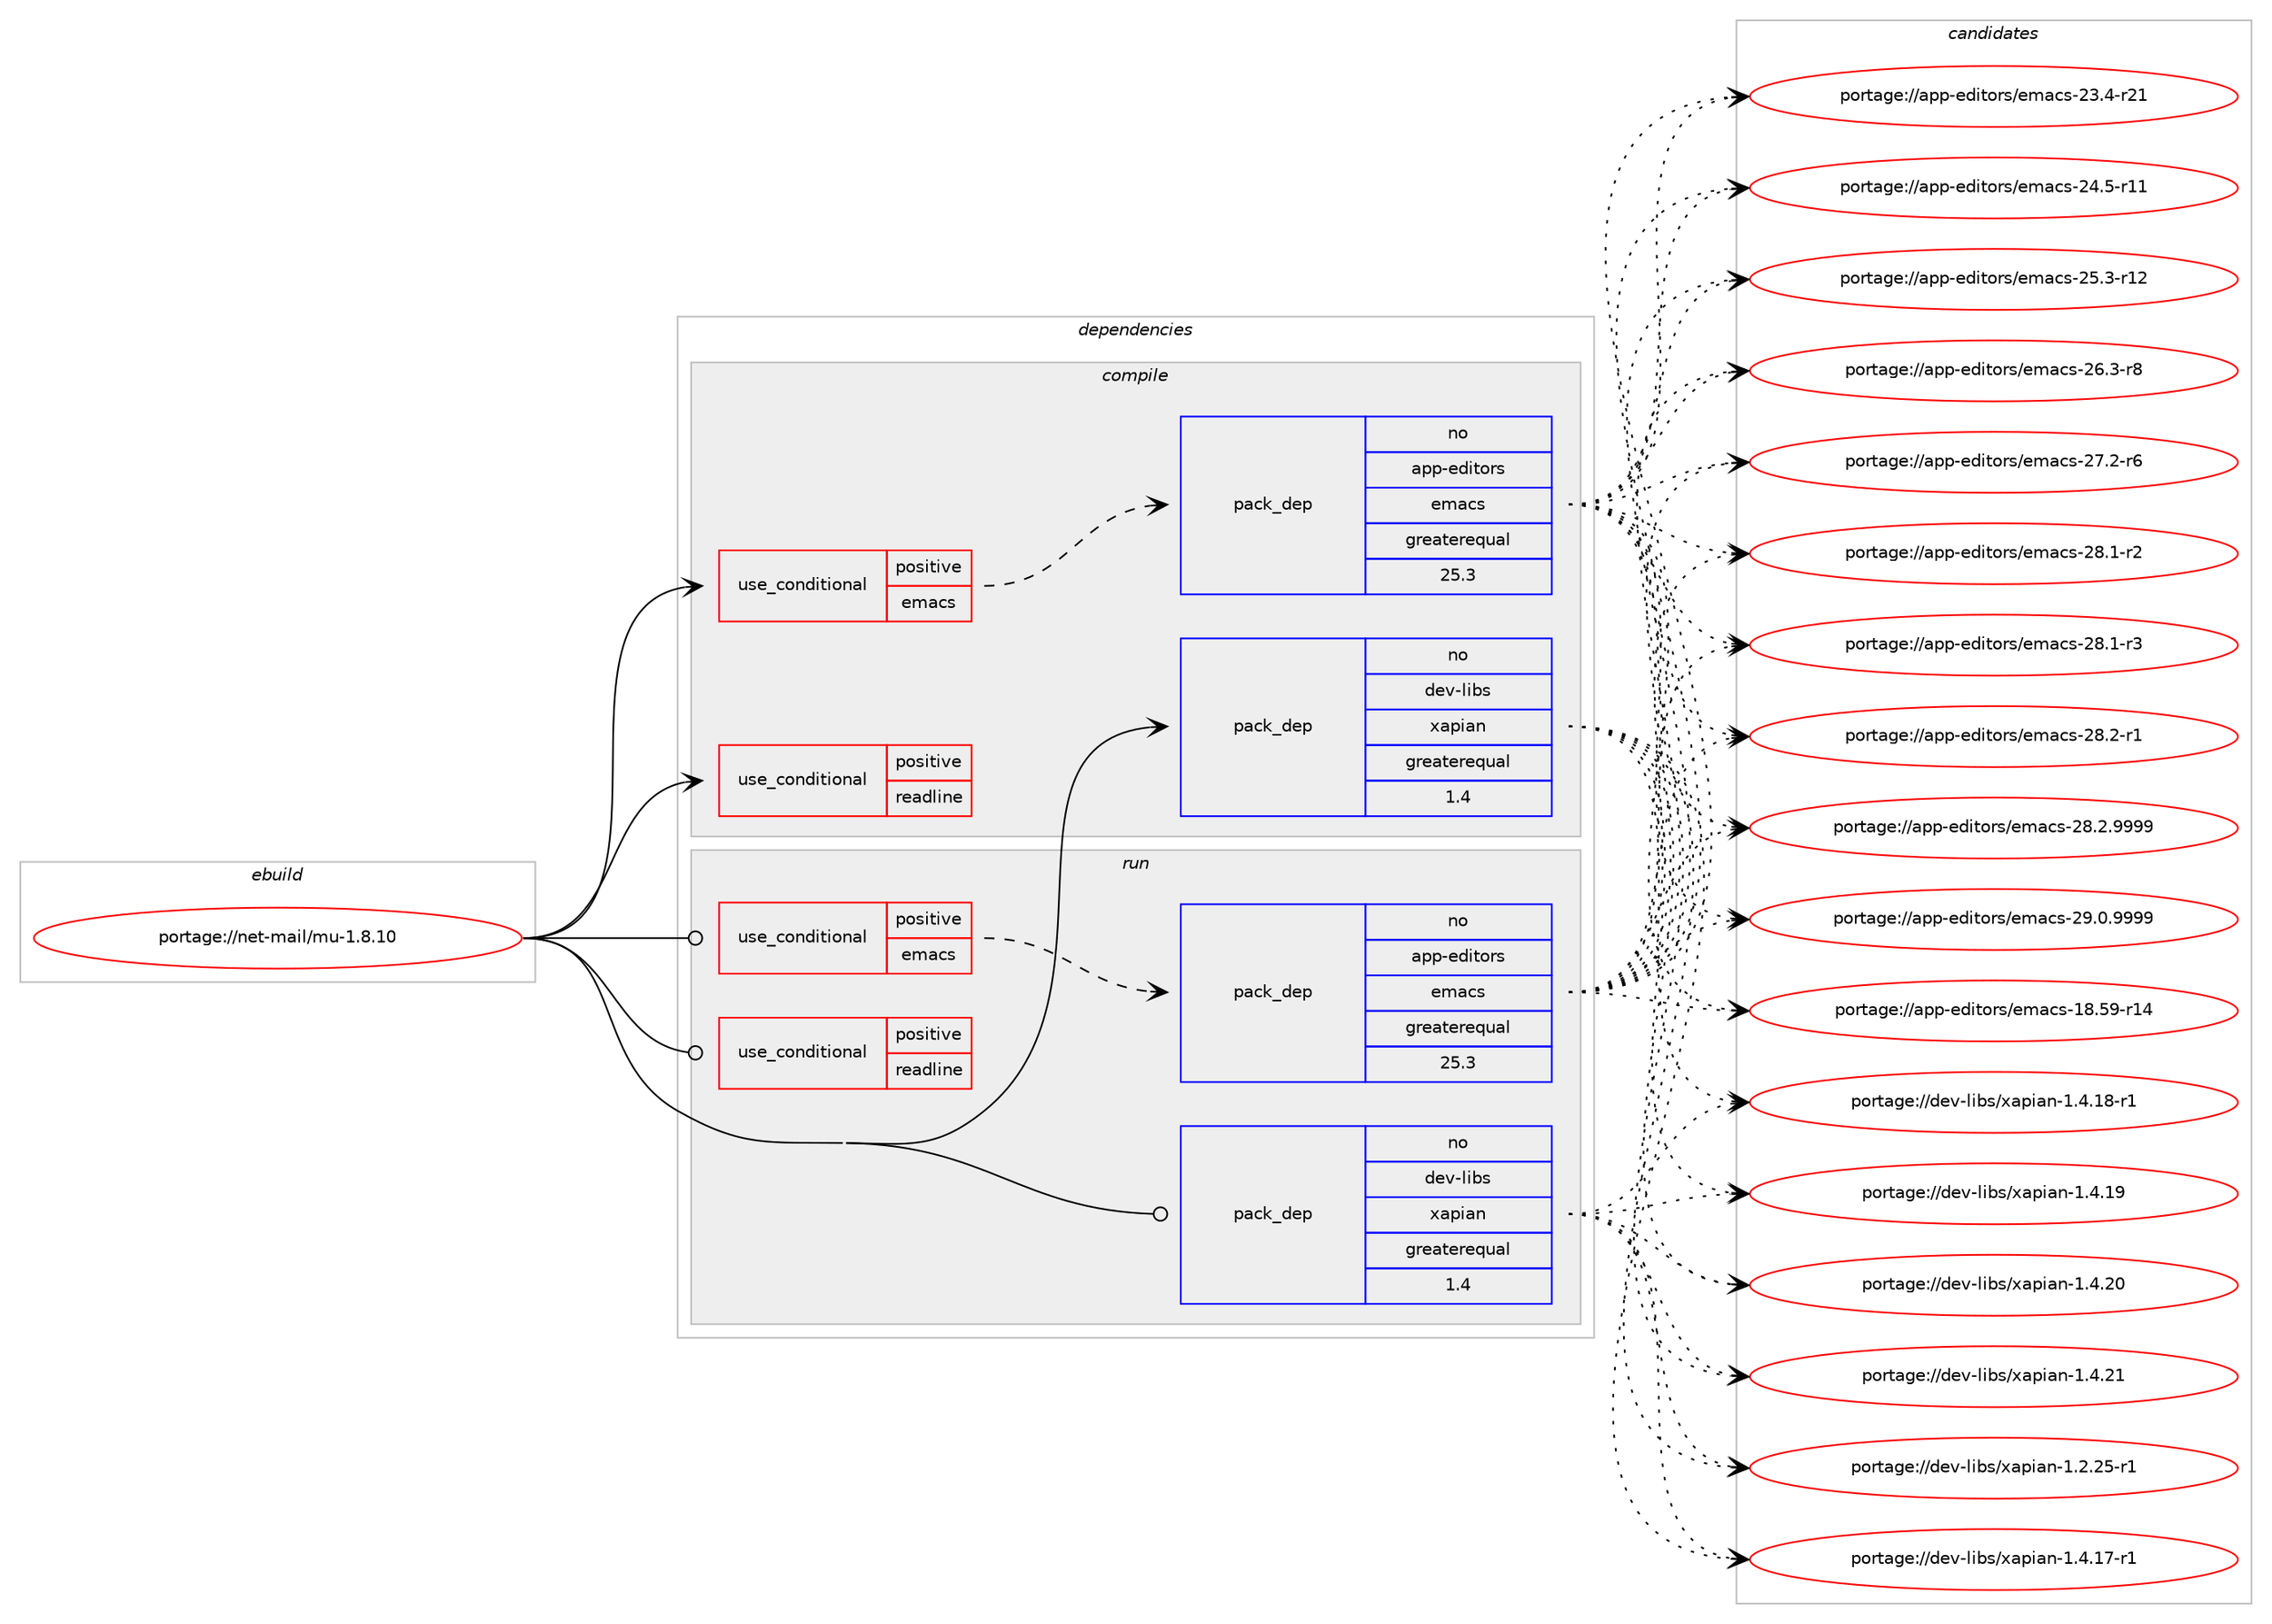digraph prolog {

# *************
# Graph options
# *************

newrank=true;
concentrate=true;
compound=true;
graph [rankdir=LR,fontname=Helvetica,fontsize=10,ranksep=1.5];#, ranksep=2.5, nodesep=0.2];
edge  [arrowhead=vee];
node  [fontname=Helvetica,fontsize=10];

# **********
# The ebuild
# **********

subgraph cluster_leftcol {
color=gray;
rank=same;
label=<<i>ebuild</i>>;
id [label="portage://net-mail/mu-1.8.10", color=red, width=4, href="../net-mail/mu-1.8.10.svg"];
}

# ****************
# The dependencies
# ****************

subgraph cluster_midcol {
color=gray;
label=<<i>dependencies</i>>;
subgraph cluster_compile {
fillcolor="#eeeeee";
style=filled;
label=<<i>compile</i>>;
subgraph cond56 {
dependency120 [label=<<TABLE BORDER="0" CELLBORDER="1" CELLSPACING="0" CELLPADDING="4"><TR><TD ROWSPAN="3" CELLPADDING="10">use_conditional</TD></TR><TR><TD>positive</TD></TR><TR><TD>emacs</TD></TR></TABLE>>, shape=none, color=red];
subgraph pack65 {
dependency121 [label=<<TABLE BORDER="0" CELLBORDER="1" CELLSPACING="0" CELLPADDING="4" WIDTH="220"><TR><TD ROWSPAN="6" CELLPADDING="30">pack_dep</TD></TR><TR><TD WIDTH="110">no</TD></TR><TR><TD>app-editors</TD></TR><TR><TD>emacs</TD></TR><TR><TD>greaterequal</TD></TR><TR><TD>25.3</TD></TR></TABLE>>, shape=none, color=blue];
}
dependency120:e -> dependency121:w [weight=20,style="dashed",arrowhead="vee"];
}
id:e -> dependency120:w [weight=20,style="solid",arrowhead="vee"];
subgraph cond57 {
dependency122 [label=<<TABLE BORDER="0" CELLBORDER="1" CELLSPACING="0" CELLPADDING="4"><TR><TD ROWSPAN="3" CELLPADDING="10">use_conditional</TD></TR><TR><TD>positive</TD></TR><TR><TD>readline</TD></TR></TABLE>>, shape=none, color=red];
# *** BEGIN UNKNOWN DEPENDENCY TYPE (TODO) ***
# dependency122 -> package_dependency(portage://net-mail/mu-1.8.10,install,no,sys-libs,readline,none,[,,],any_same_slot,[])
# *** END UNKNOWN DEPENDENCY TYPE (TODO) ***

}
id:e -> dependency122:w [weight=20,style="solid",arrowhead="vee"];
# *** BEGIN UNKNOWN DEPENDENCY TYPE (TODO) ***
# id -> package_dependency(portage://net-mail/mu-1.8.10,install,no,dev-libs,glib,none,[,,],[slot(2)],[])
# *** END UNKNOWN DEPENDENCY TYPE (TODO) ***

# *** BEGIN UNKNOWN DEPENDENCY TYPE (TODO) ***
# id -> package_dependency(portage://net-mail/mu-1.8.10,install,no,dev-libs,gmime,none,[,,],[slot(3.0)],[])
# *** END UNKNOWN DEPENDENCY TYPE (TODO) ***

subgraph pack66 {
dependency123 [label=<<TABLE BORDER="0" CELLBORDER="1" CELLSPACING="0" CELLPADDING="4" WIDTH="220"><TR><TD ROWSPAN="6" CELLPADDING="30">pack_dep</TD></TR><TR><TD WIDTH="110">no</TD></TR><TR><TD>dev-libs</TD></TR><TR><TD>xapian</TD></TR><TR><TD>greaterequal</TD></TR><TR><TD>1.4</TD></TR></TABLE>>, shape=none, color=blue];
}
id:e -> dependency123:w [weight=20,style="solid",arrowhead="vee"];
}
subgraph cluster_compileandrun {
fillcolor="#eeeeee";
style=filled;
label=<<i>compile and run</i>>;
}
subgraph cluster_run {
fillcolor="#eeeeee";
style=filled;
label=<<i>run</i>>;
subgraph cond58 {
dependency124 [label=<<TABLE BORDER="0" CELLBORDER="1" CELLSPACING="0" CELLPADDING="4"><TR><TD ROWSPAN="3" CELLPADDING="10">use_conditional</TD></TR><TR><TD>positive</TD></TR><TR><TD>emacs</TD></TR></TABLE>>, shape=none, color=red];
subgraph pack67 {
dependency125 [label=<<TABLE BORDER="0" CELLBORDER="1" CELLSPACING="0" CELLPADDING="4" WIDTH="220"><TR><TD ROWSPAN="6" CELLPADDING="30">pack_dep</TD></TR><TR><TD WIDTH="110">no</TD></TR><TR><TD>app-editors</TD></TR><TR><TD>emacs</TD></TR><TR><TD>greaterequal</TD></TR><TR><TD>25.3</TD></TR></TABLE>>, shape=none, color=blue];
}
dependency124:e -> dependency125:w [weight=20,style="dashed",arrowhead="vee"];
}
id:e -> dependency124:w [weight=20,style="solid",arrowhead="odot"];
subgraph cond59 {
dependency126 [label=<<TABLE BORDER="0" CELLBORDER="1" CELLSPACING="0" CELLPADDING="4"><TR><TD ROWSPAN="3" CELLPADDING="10">use_conditional</TD></TR><TR><TD>positive</TD></TR><TR><TD>readline</TD></TR></TABLE>>, shape=none, color=red];
# *** BEGIN UNKNOWN DEPENDENCY TYPE (TODO) ***
# dependency126 -> package_dependency(portage://net-mail/mu-1.8.10,run,no,sys-libs,readline,none,[,,],any_same_slot,[])
# *** END UNKNOWN DEPENDENCY TYPE (TODO) ***

}
id:e -> dependency126:w [weight=20,style="solid",arrowhead="odot"];
# *** BEGIN UNKNOWN DEPENDENCY TYPE (TODO) ***
# id -> package_dependency(portage://net-mail/mu-1.8.10,run,no,dev-libs,glib,none,[,,],[slot(2)],[])
# *** END UNKNOWN DEPENDENCY TYPE (TODO) ***

# *** BEGIN UNKNOWN DEPENDENCY TYPE (TODO) ***
# id -> package_dependency(portage://net-mail/mu-1.8.10,run,no,dev-libs,gmime,none,[,,],[slot(3.0)],[])
# *** END UNKNOWN DEPENDENCY TYPE (TODO) ***

subgraph pack68 {
dependency127 [label=<<TABLE BORDER="0" CELLBORDER="1" CELLSPACING="0" CELLPADDING="4" WIDTH="220"><TR><TD ROWSPAN="6" CELLPADDING="30">pack_dep</TD></TR><TR><TD WIDTH="110">no</TD></TR><TR><TD>dev-libs</TD></TR><TR><TD>xapian</TD></TR><TR><TD>greaterequal</TD></TR><TR><TD>1.4</TD></TR></TABLE>>, shape=none, color=blue];
}
id:e -> dependency127:w [weight=20,style="solid",arrowhead="odot"];
}
}

# **************
# The candidates
# **************

subgraph cluster_choices {
rank=same;
color=gray;
label=<<i>candidates</i>>;

subgraph choice65 {
color=black;
nodesep=1;
choice9711211245101100105116111114115471011099799115454956465357451144952 [label="portage://app-editors/emacs-18.59-r14", color=red, width=4,href="../app-editors/emacs-18.59-r14.svg"];
choice97112112451011001051161111141154710110997991154550514652451145049 [label="portage://app-editors/emacs-23.4-r21", color=red, width=4,href="../app-editors/emacs-23.4-r21.svg"];
choice97112112451011001051161111141154710110997991154550524653451144949 [label="portage://app-editors/emacs-24.5-r11", color=red, width=4,href="../app-editors/emacs-24.5-r11.svg"];
choice97112112451011001051161111141154710110997991154550534651451144950 [label="portage://app-editors/emacs-25.3-r12", color=red, width=4,href="../app-editors/emacs-25.3-r12.svg"];
choice971121124510110010511611111411547101109979911545505446514511456 [label="portage://app-editors/emacs-26.3-r8", color=red, width=4,href="../app-editors/emacs-26.3-r8.svg"];
choice971121124510110010511611111411547101109979911545505546504511454 [label="portage://app-editors/emacs-27.2-r6", color=red, width=4,href="../app-editors/emacs-27.2-r6.svg"];
choice971121124510110010511611111411547101109979911545505646494511450 [label="portage://app-editors/emacs-28.1-r2", color=red, width=4,href="../app-editors/emacs-28.1-r2.svg"];
choice971121124510110010511611111411547101109979911545505646494511451 [label="portage://app-editors/emacs-28.1-r3", color=red, width=4,href="../app-editors/emacs-28.1-r3.svg"];
choice971121124510110010511611111411547101109979911545505646504511449 [label="portage://app-editors/emacs-28.2-r1", color=red, width=4,href="../app-editors/emacs-28.2-r1.svg"];
choice971121124510110010511611111411547101109979911545505646504657575757 [label="portage://app-editors/emacs-28.2.9999", color=red, width=4,href="../app-editors/emacs-28.2.9999.svg"];
choice971121124510110010511611111411547101109979911545505746484657575757 [label="portage://app-editors/emacs-29.0.9999", color=red, width=4,href="../app-editors/emacs-29.0.9999.svg"];
dependency121:e -> choice9711211245101100105116111114115471011099799115454956465357451144952:w [style=dotted,weight="100"];
dependency121:e -> choice97112112451011001051161111141154710110997991154550514652451145049:w [style=dotted,weight="100"];
dependency121:e -> choice97112112451011001051161111141154710110997991154550524653451144949:w [style=dotted,weight="100"];
dependency121:e -> choice97112112451011001051161111141154710110997991154550534651451144950:w [style=dotted,weight="100"];
dependency121:e -> choice971121124510110010511611111411547101109979911545505446514511456:w [style=dotted,weight="100"];
dependency121:e -> choice971121124510110010511611111411547101109979911545505546504511454:w [style=dotted,weight="100"];
dependency121:e -> choice971121124510110010511611111411547101109979911545505646494511450:w [style=dotted,weight="100"];
dependency121:e -> choice971121124510110010511611111411547101109979911545505646494511451:w [style=dotted,weight="100"];
dependency121:e -> choice971121124510110010511611111411547101109979911545505646504511449:w [style=dotted,weight="100"];
dependency121:e -> choice971121124510110010511611111411547101109979911545505646504657575757:w [style=dotted,weight="100"];
dependency121:e -> choice971121124510110010511611111411547101109979911545505746484657575757:w [style=dotted,weight="100"];
}
subgraph choice66 {
color=black;
nodesep=1;
choice1001011184510810598115471209711210597110454946504650534511449 [label="portage://dev-libs/xapian-1.2.25-r1", color=red, width=4,href="../dev-libs/xapian-1.2.25-r1.svg"];
choice1001011184510810598115471209711210597110454946524649554511449 [label="portage://dev-libs/xapian-1.4.17-r1", color=red, width=4,href="../dev-libs/xapian-1.4.17-r1.svg"];
choice1001011184510810598115471209711210597110454946524649564511449 [label="portage://dev-libs/xapian-1.4.18-r1", color=red, width=4,href="../dev-libs/xapian-1.4.18-r1.svg"];
choice100101118451081059811547120971121059711045494652464957 [label="portage://dev-libs/xapian-1.4.19", color=red, width=4,href="../dev-libs/xapian-1.4.19.svg"];
choice100101118451081059811547120971121059711045494652465048 [label="portage://dev-libs/xapian-1.4.20", color=red, width=4,href="../dev-libs/xapian-1.4.20.svg"];
choice100101118451081059811547120971121059711045494652465049 [label="portage://dev-libs/xapian-1.4.21", color=red, width=4,href="../dev-libs/xapian-1.4.21.svg"];
dependency123:e -> choice1001011184510810598115471209711210597110454946504650534511449:w [style=dotted,weight="100"];
dependency123:e -> choice1001011184510810598115471209711210597110454946524649554511449:w [style=dotted,weight="100"];
dependency123:e -> choice1001011184510810598115471209711210597110454946524649564511449:w [style=dotted,weight="100"];
dependency123:e -> choice100101118451081059811547120971121059711045494652464957:w [style=dotted,weight="100"];
dependency123:e -> choice100101118451081059811547120971121059711045494652465048:w [style=dotted,weight="100"];
dependency123:e -> choice100101118451081059811547120971121059711045494652465049:w [style=dotted,weight="100"];
}
subgraph choice67 {
color=black;
nodesep=1;
choice9711211245101100105116111114115471011099799115454956465357451144952 [label="portage://app-editors/emacs-18.59-r14", color=red, width=4,href="../app-editors/emacs-18.59-r14.svg"];
choice97112112451011001051161111141154710110997991154550514652451145049 [label="portage://app-editors/emacs-23.4-r21", color=red, width=4,href="../app-editors/emacs-23.4-r21.svg"];
choice97112112451011001051161111141154710110997991154550524653451144949 [label="portage://app-editors/emacs-24.5-r11", color=red, width=4,href="../app-editors/emacs-24.5-r11.svg"];
choice97112112451011001051161111141154710110997991154550534651451144950 [label="portage://app-editors/emacs-25.3-r12", color=red, width=4,href="../app-editors/emacs-25.3-r12.svg"];
choice971121124510110010511611111411547101109979911545505446514511456 [label="portage://app-editors/emacs-26.3-r8", color=red, width=4,href="../app-editors/emacs-26.3-r8.svg"];
choice971121124510110010511611111411547101109979911545505546504511454 [label="portage://app-editors/emacs-27.2-r6", color=red, width=4,href="../app-editors/emacs-27.2-r6.svg"];
choice971121124510110010511611111411547101109979911545505646494511450 [label="portage://app-editors/emacs-28.1-r2", color=red, width=4,href="../app-editors/emacs-28.1-r2.svg"];
choice971121124510110010511611111411547101109979911545505646494511451 [label="portage://app-editors/emacs-28.1-r3", color=red, width=4,href="../app-editors/emacs-28.1-r3.svg"];
choice971121124510110010511611111411547101109979911545505646504511449 [label="portage://app-editors/emacs-28.2-r1", color=red, width=4,href="../app-editors/emacs-28.2-r1.svg"];
choice971121124510110010511611111411547101109979911545505646504657575757 [label="portage://app-editors/emacs-28.2.9999", color=red, width=4,href="../app-editors/emacs-28.2.9999.svg"];
choice971121124510110010511611111411547101109979911545505746484657575757 [label="portage://app-editors/emacs-29.0.9999", color=red, width=4,href="../app-editors/emacs-29.0.9999.svg"];
dependency125:e -> choice9711211245101100105116111114115471011099799115454956465357451144952:w [style=dotted,weight="100"];
dependency125:e -> choice97112112451011001051161111141154710110997991154550514652451145049:w [style=dotted,weight="100"];
dependency125:e -> choice97112112451011001051161111141154710110997991154550524653451144949:w [style=dotted,weight="100"];
dependency125:e -> choice97112112451011001051161111141154710110997991154550534651451144950:w [style=dotted,weight="100"];
dependency125:e -> choice971121124510110010511611111411547101109979911545505446514511456:w [style=dotted,weight="100"];
dependency125:e -> choice971121124510110010511611111411547101109979911545505546504511454:w [style=dotted,weight="100"];
dependency125:e -> choice971121124510110010511611111411547101109979911545505646494511450:w [style=dotted,weight="100"];
dependency125:e -> choice971121124510110010511611111411547101109979911545505646494511451:w [style=dotted,weight="100"];
dependency125:e -> choice971121124510110010511611111411547101109979911545505646504511449:w [style=dotted,weight="100"];
dependency125:e -> choice971121124510110010511611111411547101109979911545505646504657575757:w [style=dotted,weight="100"];
dependency125:e -> choice971121124510110010511611111411547101109979911545505746484657575757:w [style=dotted,weight="100"];
}
subgraph choice68 {
color=black;
nodesep=1;
choice1001011184510810598115471209711210597110454946504650534511449 [label="portage://dev-libs/xapian-1.2.25-r1", color=red, width=4,href="../dev-libs/xapian-1.2.25-r1.svg"];
choice1001011184510810598115471209711210597110454946524649554511449 [label="portage://dev-libs/xapian-1.4.17-r1", color=red, width=4,href="../dev-libs/xapian-1.4.17-r1.svg"];
choice1001011184510810598115471209711210597110454946524649564511449 [label="portage://dev-libs/xapian-1.4.18-r1", color=red, width=4,href="../dev-libs/xapian-1.4.18-r1.svg"];
choice100101118451081059811547120971121059711045494652464957 [label="portage://dev-libs/xapian-1.4.19", color=red, width=4,href="../dev-libs/xapian-1.4.19.svg"];
choice100101118451081059811547120971121059711045494652465048 [label="portage://dev-libs/xapian-1.4.20", color=red, width=4,href="../dev-libs/xapian-1.4.20.svg"];
choice100101118451081059811547120971121059711045494652465049 [label="portage://dev-libs/xapian-1.4.21", color=red, width=4,href="../dev-libs/xapian-1.4.21.svg"];
dependency127:e -> choice1001011184510810598115471209711210597110454946504650534511449:w [style=dotted,weight="100"];
dependency127:e -> choice1001011184510810598115471209711210597110454946524649554511449:w [style=dotted,weight="100"];
dependency127:e -> choice1001011184510810598115471209711210597110454946524649564511449:w [style=dotted,weight="100"];
dependency127:e -> choice100101118451081059811547120971121059711045494652464957:w [style=dotted,weight="100"];
dependency127:e -> choice100101118451081059811547120971121059711045494652465048:w [style=dotted,weight="100"];
dependency127:e -> choice100101118451081059811547120971121059711045494652465049:w [style=dotted,weight="100"];
}
}

}
